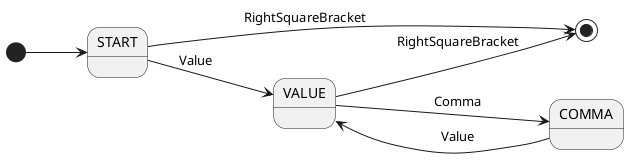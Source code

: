 @startuml

left to right direction

[*] --> START
START --> [*] : RightSquareBracket
START --> VALUE : Value
VALUE --> COMMA : Comma
VALUE --> [*] : RightSquareBracket
COMMA --> VALUE : Value

@enduml
